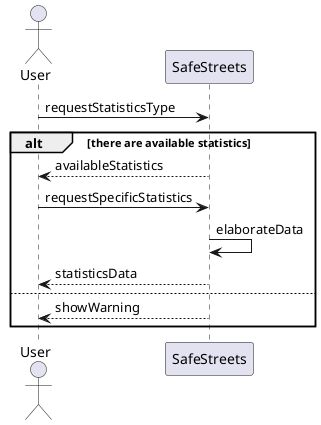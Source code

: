 @startuml rasd_sequence_diagram_uc_1_4
skinparam Shadowing false

actor User as U
participant SafeStreets as SS

U -> SS : requestStatisticsType
alt there are available statistics
SS --> U : availableStatistics
U -> SS : requestSpecificStatistics
SS -> SS : elaborateData
SS --> U : statisticsData
else
SS --> U : showWarning
end

@enduml